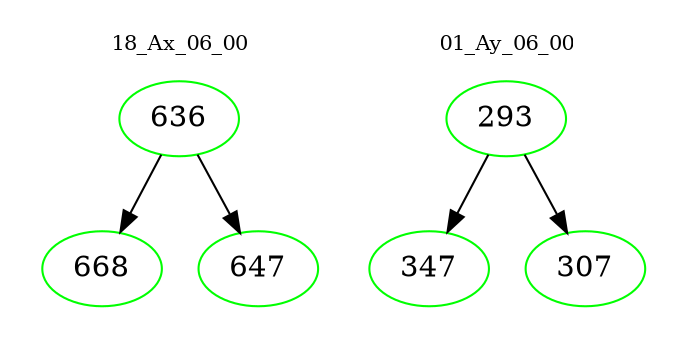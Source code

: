 digraph{
subgraph cluster_0 {
color = white
label = "18_Ax_06_00";
fontsize=10;
T0_636 [label="636", color="green"]
T0_636 -> T0_668 [color="black"]
T0_668 [label="668", color="green"]
T0_636 -> T0_647 [color="black"]
T0_647 [label="647", color="green"]
}
subgraph cluster_1 {
color = white
label = "01_Ay_06_00";
fontsize=10;
T1_293 [label="293", color="green"]
T1_293 -> T1_347 [color="black"]
T1_347 [label="347", color="green"]
T1_293 -> T1_307 [color="black"]
T1_307 [label="307", color="green"]
}
}
